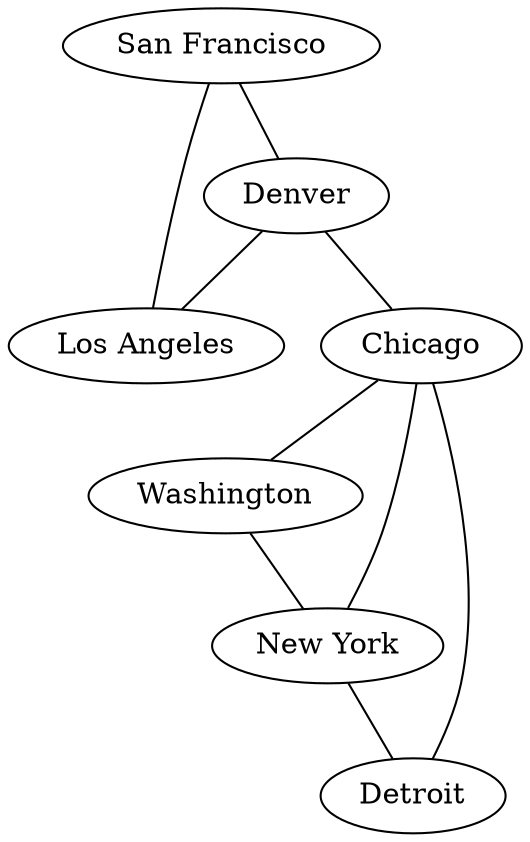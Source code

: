 graph {
    "San Francisco" -- Denver;
    Denver -- "Los Angeles";
    "Los Angeles" -- "San Francisco";
    Denver -- Chicago;
    Chicago -- Washington;
    Washington -- "New York";
    "New York" -- Chicago;
    "New York" -- Detroit;
    Detroit -- Chicago;
}